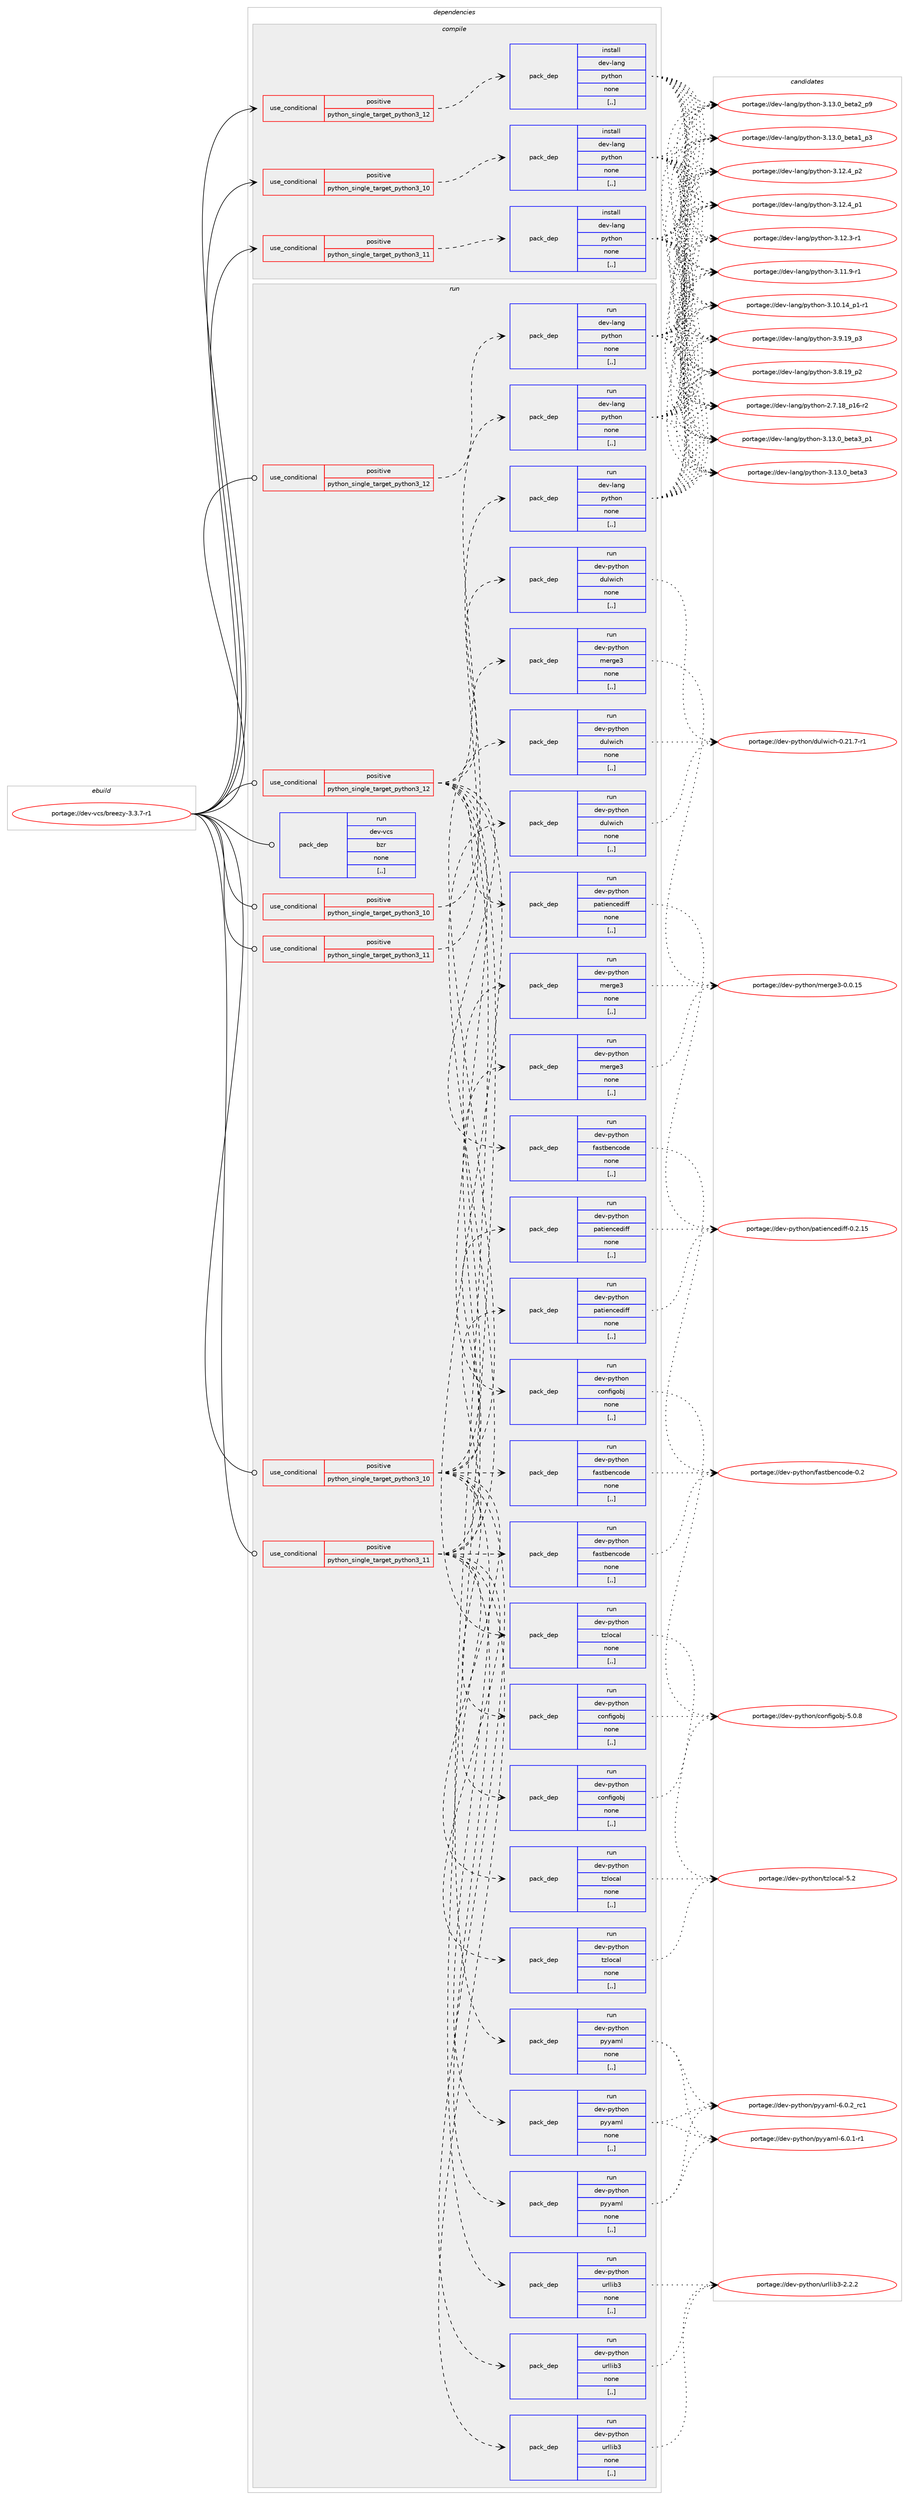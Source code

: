 digraph prolog {

# *************
# Graph options
# *************

newrank=true;
concentrate=true;
compound=true;
graph [rankdir=LR,fontname=Helvetica,fontsize=10,ranksep=1.5];#, ranksep=2.5, nodesep=0.2];
edge  [arrowhead=vee];
node  [fontname=Helvetica,fontsize=10];

# **********
# The ebuild
# **********

subgraph cluster_leftcol {
color=gray;
label=<<i>ebuild</i>>;
id [label="portage://dev-vcs/breezy-3.3.7-r1", color=red, width=4, href="../dev-vcs/breezy-3.3.7-r1.svg"];
}

# ****************
# The dependencies
# ****************

subgraph cluster_midcol {
color=gray;
label=<<i>dependencies</i>>;
subgraph cluster_compile {
fillcolor="#eeeeee";
style=filled;
label=<<i>compile</i>>;
subgraph cond61773 {
dependency219842 [label=<<TABLE BORDER="0" CELLBORDER="1" CELLSPACING="0" CELLPADDING="4"><TR><TD ROWSPAN="3" CELLPADDING="10">use_conditional</TD></TR><TR><TD>positive</TD></TR><TR><TD>python_single_target_python3_10</TD></TR></TABLE>>, shape=none, color=red];
subgraph pack156601 {
dependency219843 [label=<<TABLE BORDER="0" CELLBORDER="1" CELLSPACING="0" CELLPADDING="4" WIDTH="220"><TR><TD ROWSPAN="6" CELLPADDING="30">pack_dep</TD></TR><TR><TD WIDTH="110">install</TD></TR><TR><TD>dev-lang</TD></TR><TR><TD>python</TD></TR><TR><TD>none</TD></TR><TR><TD>[,,]</TD></TR></TABLE>>, shape=none, color=blue];
}
dependency219842:e -> dependency219843:w [weight=20,style="dashed",arrowhead="vee"];
}
id:e -> dependency219842:w [weight=20,style="solid",arrowhead="vee"];
subgraph cond61774 {
dependency219844 [label=<<TABLE BORDER="0" CELLBORDER="1" CELLSPACING="0" CELLPADDING="4"><TR><TD ROWSPAN="3" CELLPADDING="10">use_conditional</TD></TR><TR><TD>positive</TD></TR><TR><TD>python_single_target_python3_11</TD></TR></TABLE>>, shape=none, color=red];
subgraph pack156602 {
dependency219845 [label=<<TABLE BORDER="0" CELLBORDER="1" CELLSPACING="0" CELLPADDING="4" WIDTH="220"><TR><TD ROWSPAN="6" CELLPADDING="30">pack_dep</TD></TR><TR><TD WIDTH="110">install</TD></TR><TR><TD>dev-lang</TD></TR><TR><TD>python</TD></TR><TR><TD>none</TD></TR><TR><TD>[,,]</TD></TR></TABLE>>, shape=none, color=blue];
}
dependency219844:e -> dependency219845:w [weight=20,style="dashed",arrowhead="vee"];
}
id:e -> dependency219844:w [weight=20,style="solid",arrowhead="vee"];
subgraph cond61775 {
dependency219846 [label=<<TABLE BORDER="0" CELLBORDER="1" CELLSPACING="0" CELLPADDING="4"><TR><TD ROWSPAN="3" CELLPADDING="10">use_conditional</TD></TR><TR><TD>positive</TD></TR><TR><TD>python_single_target_python3_12</TD></TR></TABLE>>, shape=none, color=red];
subgraph pack156603 {
dependency219847 [label=<<TABLE BORDER="0" CELLBORDER="1" CELLSPACING="0" CELLPADDING="4" WIDTH="220"><TR><TD ROWSPAN="6" CELLPADDING="30">pack_dep</TD></TR><TR><TD WIDTH="110">install</TD></TR><TR><TD>dev-lang</TD></TR><TR><TD>python</TD></TR><TR><TD>none</TD></TR><TR><TD>[,,]</TD></TR></TABLE>>, shape=none, color=blue];
}
dependency219846:e -> dependency219847:w [weight=20,style="dashed",arrowhead="vee"];
}
id:e -> dependency219846:w [weight=20,style="solid",arrowhead="vee"];
}
subgraph cluster_compileandrun {
fillcolor="#eeeeee";
style=filled;
label=<<i>compile and run</i>>;
}
subgraph cluster_run {
fillcolor="#eeeeee";
style=filled;
label=<<i>run</i>>;
subgraph cond61776 {
dependency219848 [label=<<TABLE BORDER="0" CELLBORDER="1" CELLSPACING="0" CELLPADDING="4"><TR><TD ROWSPAN="3" CELLPADDING="10">use_conditional</TD></TR><TR><TD>positive</TD></TR><TR><TD>python_single_target_python3_10</TD></TR></TABLE>>, shape=none, color=red];
subgraph pack156604 {
dependency219849 [label=<<TABLE BORDER="0" CELLBORDER="1" CELLSPACING="0" CELLPADDING="4" WIDTH="220"><TR><TD ROWSPAN="6" CELLPADDING="30">pack_dep</TD></TR><TR><TD WIDTH="110">run</TD></TR><TR><TD>dev-lang</TD></TR><TR><TD>python</TD></TR><TR><TD>none</TD></TR><TR><TD>[,,]</TD></TR></TABLE>>, shape=none, color=blue];
}
dependency219848:e -> dependency219849:w [weight=20,style="dashed",arrowhead="vee"];
}
id:e -> dependency219848:w [weight=20,style="solid",arrowhead="odot"];
subgraph cond61777 {
dependency219850 [label=<<TABLE BORDER="0" CELLBORDER="1" CELLSPACING="0" CELLPADDING="4"><TR><TD ROWSPAN="3" CELLPADDING="10">use_conditional</TD></TR><TR><TD>positive</TD></TR><TR><TD>python_single_target_python3_10</TD></TR></TABLE>>, shape=none, color=red];
subgraph pack156605 {
dependency219851 [label=<<TABLE BORDER="0" CELLBORDER="1" CELLSPACING="0" CELLPADDING="4" WIDTH="220"><TR><TD ROWSPAN="6" CELLPADDING="30">pack_dep</TD></TR><TR><TD WIDTH="110">run</TD></TR><TR><TD>dev-python</TD></TR><TR><TD>configobj</TD></TR><TR><TD>none</TD></TR><TR><TD>[,,]</TD></TR></TABLE>>, shape=none, color=blue];
}
dependency219850:e -> dependency219851:w [weight=20,style="dashed",arrowhead="vee"];
subgraph pack156606 {
dependency219852 [label=<<TABLE BORDER="0" CELLBORDER="1" CELLSPACING="0" CELLPADDING="4" WIDTH="220"><TR><TD ROWSPAN="6" CELLPADDING="30">pack_dep</TD></TR><TR><TD WIDTH="110">run</TD></TR><TR><TD>dev-python</TD></TR><TR><TD>fastbencode</TD></TR><TR><TD>none</TD></TR><TR><TD>[,,]</TD></TR></TABLE>>, shape=none, color=blue];
}
dependency219850:e -> dependency219852:w [weight=20,style="dashed",arrowhead="vee"];
subgraph pack156607 {
dependency219853 [label=<<TABLE BORDER="0" CELLBORDER="1" CELLSPACING="0" CELLPADDING="4" WIDTH="220"><TR><TD ROWSPAN="6" CELLPADDING="30">pack_dep</TD></TR><TR><TD WIDTH="110">run</TD></TR><TR><TD>dev-python</TD></TR><TR><TD>patiencediff</TD></TR><TR><TD>none</TD></TR><TR><TD>[,,]</TD></TR></TABLE>>, shape=none, color=blue];
}
dependency219850:e -> dependency219853:w [weight=20,style="dashed",arrowhead="vee"];
subgraph pack156608 {
dependency219854 [label=<<TABLE BORDER="0" CELLBORDER="1" CELLSPACING="0" CELLPADDING="4" WIDTH="220"><TR><TD ROWSPAN="6" CELLPADDING="30">pack_dep</TD></TR><TR><TD WIDTH="110">run</TD></TR><TR><TD>dev-python</TD></TR><TR><TD>merge3</TD></TR><TR><TD>none</TD></TR><TR><TD>[,,]</TD></TR></TABLE>>, shape=none, color=blue];
}
dependency219850:e -> dependency219854:w [weight=20,style="dashed",arrowhead="vee"];
subgraph pack156609 {
dependency219855 [label=<<TABLE BORDER="0" CELLBORDER="1" CELLSPACING="0" CELLPADDING="4" WIDTH="220"><TR><TD ROWSPAN="6" CELLPADDING="30">pack_dep</TD></TR><TR><TD WIDTH="110">run</TD></TR><TR><TD>dev-python</TD></TR><TR><TD>dulwich</TD></TR><TR><TD>none</TD></TR><TR><TD>[,,]</TD></TR></TABLE>>, shape=none, color=blue];
}
dependency219850:e -> dependency219855:w [weight=20,style="dashed",arrowhead="vee"];
subgraph pack156610 {
dependency219856 [label=<<TABLE BORDER="0" CELLBORDER="1" CELLSPACING="0" CELLPADDING="4" WIDTH="220"><TR><TD ROWSPAN="6" CELLPADDING="30">pack_dep</TD></TR><TR><TD WIDTH="110">run</TD></TR><TR><TD>dev-python</TD></TR><TR><TD>urllib3</TD></TR><TR><TD>none</TD></TR><TR><TD>[,,]</TD></TR></TABLE>>, shape=none, color=blue];
}
dependency219850:e -> dependency219856:w [weight=20,style="dashed",arrowhead="vee"];
subgraph pack156611 {
dependency219857 [label=<<TABLE BORDER="0" CELLBORDER="1" CELLSPACING="0" CELLPADDING="4" WIDTH="220"><TR><TD ROWSPAN="6" CELLPADDING="30">pack_dep</TD></TR><TR><TD WIDTH="110">run</TD></TR><TR><TD>dev-python</TD></TR><TR><TD>pyyaml</TD></TR><TR><TD>none</TD></TR><TR><TD>[,,]</TD></TR></TABLE>>, shape=none, color=blue];
}
dependency219850:e -> dependency219857:w [weight=20,style="dashed",arrowhead="vee"];
subgraph pack156612 {
dependency219858 [label=<<TABLE BORDER="0" CELLBORDER="1" CELLSPACING="0" CELLPADDING="4" WIDTH="220"><TR><TD ROWSPAN="6" CELLPADDING="30">pack_dep</TD></TR><TR><TD WIDTH="110">run</TD></TR><TR><TD>dev-python</TD></TR><TR><TD>tzlocal</TD></TR><TR><TD>none</TD></TR><TR><TD>[,,]</TD></TR></TABLE>>, shape=none, color=blue];
}
dependency219850:e -> dependency219858:w [weight=20,style="dashed",arrowhead="vee"];
}
id:e -> dependency219850:w [weight=20,style="solid",arrowhead="odot"];
subgraph cond61778 {
dependency219859 [label=<<TABLE BORDER="0" CELLBORDER="1" CELLSPACING="0" CELLPADDING="4"><TR><TD ROWSPAN="3" CELLPADDING="10">use_conditional</TD></TR><TR><TD>positive</TD></TR><TR><TD>python_single_target_python3_11</TD></TR></TABLE>>, shape=none, color=red];
subgraph pack156613 {
dependency219860 [label=<<TABLE BORDER="0" CELLBORDER="1" CELLSPACING="0" CELLPADDING="4" WIDTH="220"><TR><TD ROWSPAN="6" CELLPADDING="30">pack_dep</TD></TR><TR><TD WIDTH="110">run</TD></TR><TR><TD>dev-lang</TD></TR><TR><TD>python</TD></TR><TR><TD>none</TD></TR><TR><TD>[,,]</TD></TR></TABLE>>, shape=none, color=blue];
}
dependency219859:e -> dependency219860:w [weight=20,style="dashed",arrowhead="vee"];
}
id:e -> dependency219859:w [weight=20,style="solid",arrowhead="odot"];
subgraph cond61779 {
dependency219861 [label=<<TABLE BORDER="0" CELLBORDER="1" CELLSPACING="0" CELLPADDING="4"><TR><TD ROWSPAN="3" CELLPADDING="10">use_conditional</TD></TR><TR><TD>positive</TD></TR><TR><TD>python_single_target_python3_11</TD></TR></TABLE>>, shape=none, color=red];
subgraph pack156614 {
dependency219862 [label=<<TABLE BORDER="0" CELLBORDER="1" CELLSPACING="0" CELLPADDING="4" WIDTH="220"><TR><TD ROWSPAN="6" CELLPADDING="30">pack_dep</TD></TR><TR><TD WIDTH="110">run</TD></TR><TR><TD>dev-python</TD></TR><TR><TD>configobj</TD></TR><TR><TD>none</TD></TR><TR><TD>[,,]</TD></TR></TABLE>>, shape=none, color=blue];
}
dependency219861:e -> dependency219862:w [weight=20,style="dashed",arrowhead="vee"];
subgraph pack156615 {
dependency219863 [label=<<TABLE BORDER="0" CELLBORDER="1" CELLSPACING="0" CELLPADDING="4" WIDTH="220"><TR><TD ROWSPAN="6" CELLPADDING="30">pack_dep</TD></TR><TR><TD WIDTH="110">run</TD></TR><TR><TD>dev-python</TD></TR><TR><TD>fastbencode</TD></TR><TR><TD>none</TD></TR><TR><TD>[,,]</TD></TR></TABLE>>, shape=none, color=blue];
}
dependency219861:e -> dependency219863:w [weight=20,style="dashed",arrowhead="vee"];
subgraph pack156616 {
dependency219864 [label=<<TABLE BORDER="0" CELLBORDER="1" CELLSPACING="0" CELLPADDING="4" WIDTH="220"><TR><TD ROWSPAN="6" CELLPADDING="30">pack_dep</TD></TR><TR><TD WIDTH="110">run</TD></TR><TR><TD>dev-python</TD></TR><TR><TD>patiencediff</TD></TR><TR><TD>none</TD></TR><TR><TD>[,,]</TD></TR></TABLE>>, shape=none, color=blue];
}
dependency219861:e -> dependency219864:w [weight=20,style="dashed",arrowhead="vee"];
subgraph pack156617 {
dependency219865 [label=<<TABLE BORDER="0" CELLBORDER="1" CELLSPACING="0" CELLPADDING="4" WIDTH="220"><TR><TD ROWSPAN="6" CELLPADDING="30">pack_dep</TD></TR><TR><TD WIDTH="110">run</TD></TR><TR><TD>dev-python</TD></TR><TR><TD>merge3</TD></TR><TR><TD>none</TD></TR><TR><TD>[,,]</TD></TR></TABLE>>, shape=none, color=blue];
}
dependency219861:e -> dependency219865:w [weight=20,style="dashed",arrowhead="vee"];
subgraph pack156618 {
dependency219866 [label=<<TABLE BORDER="0" CELLBORDER="1" CELLSPACING="0" CELLPADDING="4" WIDTH="220"><TR><TD ROWSPAN="6" CELLPADDING="30">pack_dep</TD></TR><TR><TD WIDTH="110">run</TD></TR><TR><TD>dev-python</TD></TR><TR><TD>dulwich</TD></TR><TR><TD>none</TD></TR><TR><TD>[,,]</TD></TR></TABLE>>, shape=none, color=blue];
}
dependency219861:e -> dependency219866:w [weight=20,style="dashed",arrowhead="vee"];
subgraph pack156619 {
dependency219867 [label=<<TABLE BORDER="0" CELLBORDER="1" CELLSPACING="0" CELLPADDING="4" WIDTH="220"><TR><TD ROWSPAN="6" CELLPADDING="30">pack_dep</TD></TR><TR><TD WIDTH="110">run</TD></TR><TR><TD>dev-python</TD></TR><TR><TD>urllib3</TD></TR><TR><TD>none</TD></TR><TR><TD>[,,]</TD></TR></TABLE>>, shape=none, color=blue];
}
dependency219861:e -> dependency219867:w [weight=20,style="dashed",arrowhead="vee"];
subgraph pack156620 {
dependency219868 [label=<<TABLE BORDER="0" CELLBORDER="1" CELLSPACING="0" CELLPADDING="4" WIDTH="220"><TR><TD ROWSPAN="6" CELLPADDING="30">pack_dep</TD></TR><TR><TD WIDTH="110">run</TD></TR><TR><TD>dev-python</TD></TR><TR><TD>pyyaml</TD></TR><TR><TD>none</TD></TR><TR><TD>[,,]</TD></TR></TABLE>>, shape=none, color=blue];
}
dependency219861:e -> dependency219868:w [weight=20,style="dashed",arrowhead="vee"];
subgraph pack156621 {
dependency219869 [label=<<TABLE BORDER="0" CELLBORDER="1" CELLSPACING="0" CELLPADDING="4" WIDTH="220"><TR><TD ROWSPAN="6" CELLPADDING="30">pack_dep</TD></TR><TR><TD WIDTH="110">run</TD></TR><TR><TD>dev-python</TD></TR><TR><TD>tzlocal</TD></TR><TR><TD>none</TD></TR><TR><TD>[,,]</TD></TR></TABLE>>, shape=none, color=blue];
}
dependency219861:e -> dependency219869:w [weight=20,style="dashed",arrowhead="vee"];
}
id:e -> dependency219861:w [weight=20,style="solid",arrowhead="odot"];
subgraph cond61780 {
dependency219870 [label=<<TABLE BORDER="0" CELLBORDER="1" CELLSPACING="0" CELLPADDING="4"><TR><TD ROWSPAN="3" CELLPADDING="10">use_conditional</TD></TR><TR><TD>positive</TD></TR><TR><TD>python_single_target_python3_12</TD></TR></TABLE>>, shape=none, color=red];
subgraph pack156622 {
dependency219871 [label=<<TABLE BORDER="0" CELLBORDER="1" CELLSPACING="0" CELLPADDING="4" WIDTH="220"><TR><TD ROWSPAN="6" CELLPADDING="30">pack_dep</TD></TR><TR><TD WIDTH="110">run</TD></TR><TR><TD>dev-lang</TD></TR><TR><TD>python</TD></TR><TR><TD>none</TD></TR><TR><TD>[,,]</TD></TR></TABLE>>, shape=none, color=blue];
}
dependency219870:e -> dependency219871:w [weight=20,style="dashed",arrowhead="vee"];
}
id:e -> dependency219870:w [weight=20,style="solid",arrowhead="odot"];
subgraph cond61781 {
dependency219872 [label=<<TABLE BORDER="0" CELLBORDER="1" CELLSPACING="0" CELLPADDING="4"><TR><TD ROWSPAN="3" CELLPADDING="10">use_conditional</TD></TR><TR><TD>positive</TD></TR><TR><TD>python_single_target_python3_12</TD></TR></TABLE>>, shape=none, color=red];
subgraph pack156623 {
dependency219873 [label=<<TABLE BORDER="0" CELLBORDER="1" CELLSPACING="0" CELLPADDING="4" WIDTH="220"><TR><TD ROWSPAN="6" CELLPADDING="30">pack_dep</TD></TR><TR><TD WIDTH="110">run</TD></TR><TR><TD>dev-python</TD></TR><TR><TD>configobj</TD></TR><TR><TD>none</TD></TR><TR><TD>[,,]</TD></TR></TABLE>>, shape=none, color=blue];
}
dependency219872:e -> dependency219873:w [weight=20,style="dashed",arrowhead="vee"];
subgraph pack156624 {
dependency219874 [label=<<TABLE BORDER="0" CELLBORDER="1" CELLSPACING="0" CELLPADDING="4" WIDTH="220"><TR><TD ROWSPAN="6" CELLPADDING="30">pack_dep</TD></TR><TR><TD WIDTH="110">run</TD></TR><TR><TD>dev-python</TD></TR><TR><TD>fastbencode</TD></TR><TR><TD>none</TD></TR><TR><TD>[,,]</TD></TR></TABLE>>, shape=none, color=blue];
}
dependency219872:e -> dependency219874:w [weight=20,style="dashed",arrowhead="vee"];
subgraph pack156625 {
dependency219875 [label=<<TABLE BORDER="0" CELLBORDER="1" CELLSPACING="0" CELLPADDING="4" WIDTH="220"><TR><TD ROWSPAN="6" CELLPADDING="30">pack_dep</TD></TR><TR><TD WIDTH="110">run</TD></TR><TR><TD>dev-python</TD></TR><TR><TD>patiencediff</TD></TR><TR><TD>none</TD></TR><TR><TD>[,,]</TD></TR></TABLE>>, shape=none, color=blue];
}
dependency219872:e -> dependency219875:w [weight=20,style="dashed",arrowhead="vee"];
subgraph pack156626 {
dependency219876 [label=<<TABLE BORDER="0" CELLBORDER="1" CELLSPACING="0" CELLPADDING="4" WIDTH="220"><TR><TD ROWSPAN="6" CELLPADDING="30">pack_dep</TD></TR><TR><TD WIDTH="110">run</TD></TR><TR><TD>dev-python</TD></TR><TR><TD>merge3</TD></TR><TR><TD>none</TD></TR><TR><TD>[,,]</TD></TR></TABLE>>, shape=none, color=blue];
}
dependency219872:e -> dependency219876:w [weight=20,style="dashed",arrowhead="vee"];
subgraph pack156627 {
dependency219877 [label=<<TABLE BORDER="0" CELLBORDER="1" CELLSPACING="0" CELLPADDING="4" WIDTH="220"><TR><TD ROWSPAN="6" CELLPADDING="30">pack_dep</TD></TR><TR><TD WIDTH="110">run</TD></TR><TR><TD>dev-python</TD></TR><TR><TD>dulwich</TD></TR><TR><TD>none</TD></TR><TR><TD>[,,]</TD></TR></TABLE>>, shape=none, color=blue];
}
dependency219872:e -> dependency219877:w [weight=20,style="dashed",arrowhead="vee"];
subgraph pack156628 {
dependency219878 [label=<<TABLE BORDER="0" CELLBORDER="1" CELLSPACING="0" CELLPADDING="4" WIDTH="220"><TR><TD ROWSPAN="6" CELLPADDING="30">pack_dep</TD></TR><TR><TD WIDTH="110">run</TD></TR><TR><TD>dev-python</TD></TR><TR><TD>urllib3</TD></TR><TR><TD>none</TD></TR><TR><TD>[,,]</TD></TR></TABLE>>, shape=none, color=blue];
}
dependency219872:e -> dependency219878:w [weight=20,style="dashed",arrowhead="vee"];
subgraph pack156629 {
dependency219879 [label=<<TABLE BORDER="0" CELLBORDER="1" CELLSPACING="0" CELLPADDING="4" WIDTH="220"><TR><TD ROWSPAN="6" CELLPADDING="30">pack_dep</TD></TR><TR><TD WIDTH="110">run</TD></TR><TR><TD>dev-python</TD></TR><TR><TD>pyyaml</TD></TR><TR><TD>none</TD></TR><TR><TD>[,,]</TD></TR></TABLE>>, shape=none, color=blue];
}
dependency219872:e -> dependency219879:w [weight=20,style="dashed",arrowhead="vee"];
subgraph pack156630 {
dependency219880 [label=<<TABLE BORDER="0" CELLBORDER="1" CELLSPACING="0" CELLPADDING="4" WIDTH="220"><TR><TD ROWSPAN="6" CELLPADDING="30">pack_dep</TD></TR><TR><TD WIDTH="110">run</TD></TR><TR><TD>dev-python</TD></TR><TR><TD>tzlocal</TD></TR><TR><TD>none</TD></TR><TR><TD>[,,]</TD></TR></TABLE>>, shape=none, color=blue];
}
dependency219872:e -> dependency219880:w [weight=20,style="dashed",arrowhead="vee"];
}
id:e -> dependency219872:w [weight=20,style="solid",arrowhead="odot"];
subgraph pack156631 {
dependency219881 [label=<<TABLE BORDER="0" CELLBORDER="1" CELLSPACING="0" CELLPADDING="4" WIDTH="220"><TR><TD ROWSPAN="6" CELLPADDING="30">pack_dep</TD></TR><TR><TD WIDTH="110">run</TD></TR><TR><TD>dev-vcs</TD></TR><TR><TD>bzr</TD></TR><TR><TD>none</TD></TR><TR><TD>[,,]</TD></TR></TABLE>>, shape=none, color=blue];
}
id:e -> dependency219881:w [weight=20,style="solid",arrowhead="odot"];
}
}

# **************
# The candidates
# **************

subgraph cluster_choices {
rank=same;
color=gray;
label=<<i>candidates</i>>;

subgraph choice156601 {
color=black;
nodesep=1;
choice10010111845108971101034711212111610411111045514649514648959810111697519511249 [label="portage://dev-lang/python-3.13.0_beta3_p1", color=red, width=4,href="../dev-lang/python-3.13.0_beta3_p1.svg"];
choice1001011184510897110103471121211161041111104551464951464895981011169751 [label="portage://dev-lang/python-3.13.0_beta3", color=red, width=4,href="../dev-lang/python-3.13.0_beta3.svg"];
choice10010111845108971101034711212111610411111045514649514648959810111697509511257 [label="portage://dev-lang/python-3.13.0_beta2_p9", color=red, width=4,href="../dev-lang/python-3.13.0_beta2_p9.svg"];
choice10010111845108971101034711212111610411111045514649514648959810111697499511251 [label="portage://dev-lang/python-3.13.0_beta1_p3", color=red, width=4,href="../dev-lang/python-3.13.0_beta1_p3.svg"];
choice100101118451089711010347112121116104111110455146495046529511250 [label="portage://dev-lang/python-3.12.4_p2", color=red, width=4,href="../dev-lang/python-3.12.4_p2.svg"];
choice100101118451089711010347112121116104111110455146495046529511249 [label="portage://dev-lang/python-3.12.4_p1", color=red, width=4,href="../dev-lang/python-3.12.4_p1.svg"];
choice100101118451089711010347112121116104111110455146495046514511449 [label="portage://dev-lang/python-3.12.3-r1", color=red, width=4,href="../dev-lang/python-3.12.3-r1.svg"];
choice100101118451089711010347112121116104111110455146494946574511449 [label="portage://dev-lang/python-3.11.9-r1", color=red, width=4,href="../dev-lang/python-3.11.9-r1.svg"];
choice100101118451089711010347112121116104111110455146494846495295112494511449 [label="portage://dev-lang/python-3.10.14_p1-r1", color=red, width=4,href="../dev-lang/python-3.10.14_p1-r1.svg"];
choice100101118451089711010347112121116104111110455146574649579511251 [label="portage://dev-lang/python-3.9.19_p3", color=red, width=4,href="../dev-lang/python-3.9.19_p3.svg"];
choice100101118451089711010347112121116104111110455146564649579511250 [label="portage://dev-lang/python-3.8.19_p2", color=red, width=4,href="../dev-lang/python-3.8.19_p2.svg"];
choice100101118451089711010347112121116104111110455046554649569511249544511450 [label="portage://dev-lang/python-2.7.18_p16-r2", color=red, width=4,href="../dev-lang/python-2.7.18_p16-r2.svg"];
dependency219843:e -> choice10010111845108971101034711212111610411111045514649514648959810111697519511249:w [style=dotted,weight="100"];
dependency219843:e -> choice1001011184510897110103471121211161041111104551464951464895981011169751:w [style=dotted,weight="100"];
dependency219843:e -> choice10010111845108971101034711212111610411111045514649514648959810111697509511257:w [style=dotted,weight="100"];
dependency219843:e -> choice10010111845108971101034711212111610411111045514649514648959810111697499511251:w [style=dotted,weight="100"];
dependency219843:e -> choice100101118451089711010347112121116104111110455146495046529511250:w [style=dotted,weight="100"];
dependency219843:e -> choice100101118451089711010347112121116104111110455146495046529511249:w [style=dotted,weight="100"];
dependency219843:e -> choice100101118451089711010347112121116104111110455146495046514511449:w [style=dotted,weight="100"];
dependency219843:e -> choice100101118451089711010347112121116104111110455146494946574511449:w [style=dotted,weight="100"];
dependency219843:e -> choice100101118451089711010347112121116104111110455146494846495295112494511449:w [style=dotted,weight="100"];
dependency219843:e -> choice100101118451089711010347112121116104111110455146574649579511251:w [style=dotted,weight="100"];
dependency219843:e -> choice100101118451089711010347112121116104111110455146564649579511250:w [style=dotted,weight="100"];
dependency219843:e -> choice100101118451089711010347112121116104111110455046554649569511249544511450:w [style=dotted,weight="100"];
}
subgraph choice156602 {
color=black;
nodesep=1;
choice10010111845108971101034711212111610411111045514649514648959810111697519511249 [label="portage://dev-lang/python-3.13.0_beta3_p1", color=red, width=4,href="../dev-lang/python-3.13.0_beta3_p1.svg"];
choice1001011184510897110103471121211161041111104551464951464895981011169751 [label="portage://dev-lang/python-3.13.0_beta3", color=red, width=4,href="../dev-lang/python-3.13.0_beta3.svg"];
choice10010111845108971101034711212111610411111045514649514648959810111697509511257 [label="portage://dev-lang/python-3.13.0_beta2_p9", color=red, width=4,href="../dev-lang/python-3.13.0_beta2_p9.svg"];
choice10010111845108971101034711212111610411111045514649514648959810111697499511251 [label="portage://dev-lang/python-3.13.0_beta1_p3", color=red, width=4,href="../dev-lang/python-3.13.0_beta1_p3.svg"];
choice100101118451089711010347112121116104111110455146495046529511250 [label="portage://dev-lang/python-3.12.4_p2", color=red, width=4,href="../dev-lang/python-3.12.4_p2.svg"];
choice100101118451089711010347112121116104111110455146495046529511249 [label="portage://dev-lang/python-3.12.4_p1", color=red, width=4,href="../dev-lang/python-3.12.4_p1.svg"];
choice100101118451089711010347112121116104111110455146495046514511449 [label="portage://dev-lang/python-3.12.3-r1", color=red, width=4,href="../dev-lang/python-3.12.3-r1.svg"];
choice100101118451089711010347112121116104111110455146494946574511449 [label="portage://dev-lang/python-3.11.9-r1", color=red, width=4,href="../dev-lang/python-3.11.9-r1.svg"];
choice100101118451089711010347112121116104111110455146494846495295112494511449 [label="portage://dev-lang/python-3.10.14_p1-r1", color=red, width=4,href="../dev-lang/python-3.10.14_p1-r1.svg"];
choice100101118451089711010347112121116104111110455146574649579511251 [label="portage://dev-lang/python-3.9.19_p3", color=red, width=4,href="../dev-lang/python-3.9.19_p3.svg"];
choice100101118451089711010347112121116104111110455146564649579511250 [label="portage://dev-lang/python-3.8.19_p2", color=red, width=4,href="../dev-lang/python-3.8.19_p2.svg"];
choice100101118451089711010347112121116104111110455046554649569511249544511450 [label="portage://dev-lang/python-2.7.18_p16-r2", color=red, width=4,href="../dev-lang/python-2.7.18_p16-r2.svg"];
dependency219845:e -> choice10010111845108971101034711212111610411111045514649514648959810111697519511249:w [style=dotted,weight="100"];
dependency219845:e -> choice1001011184510897110103471121211161041111104551464951464895981011169751:w [style=dotted,weight="100"];
dependency219845:e -> choice10010111845108971101034711212111610411111045514649514648959810111697509511257:w [style=dotted,weight="100"];
dependency219845:e -> choice10010111845108971101034711212111610411111045514649514648959810111697499511251:w [style=dotted,weight="100"];
dependency219845:e -> choice100101118451089711010347112121116104111110455146495046529511250:w [style=dotted,weight="100"];
dependency219845:e -> choice100101118451089711010347112121116104111110455146495046529511249:w [style=dotted,weight="100"];
dependency219845:e -> choice100101118451089711010347112121116104111110455146495046514511449:w [style=dotted,weight="100"];
dependency219845:e -> choice100101118451089711010347112121116104111110455146494946574511449:w [style=dotted,weight="100"];
dependency219845:e -> choice100101118451089711010347112121116104111110455146494846495295112494511449:w [style=dotted,weight="100"];
dependency219845:e -> choice100101118451089711010347112121116104111110455146574649579511251:w [style=dotted,weight="100"];
dependency219845:e -> choice100101118451089711010347112121116104111110455146564649579511250:w [style=dotted,weight="100"];
dependency219845:e -> choice100101118451089711010347112121116104111110455046554649569511249544511450:w [style=dotted,weight="100"];
}
subgraph choice156603 {
color=black;
nodesep=1;
choice10010111845108971101034711212111610411111045514649514648959810111697519511249 [label="portage://dev-lang/python-3.13.0_beta3_p1", color=red, width=4,href="../dev-lang/python-3.13.0_beta3_p1.svg"];
choice1001011184510897110103471121211161041111104551464951464895981011169751 [label="portage://dev-lang/python-3.13.0_beta3", color=red, width=4,href="../dev-lang/python-3.13.0_beta3.svg"];
choice10010111845108971101034711212111610411111045514649514648959810111697509511257 [label="portage://dev-lang/python-3.13.0_beta2_p9", color=red, width=4,href="../dev-lang/python-3.13.0_beta2_p9.svg"];
choice10010111845108971101034711212111610411111045514649514648959810111697499511251 [label="portage://dev-lang/python-3.13.0_beta1_p3", color=red, width=4,href="../dev-lang/python-3.13.0_beta1_p3.svg"];
choice100101118451089711010347112121116104111110455146495046529511250 [label="portage://dev-lang/python-3.12.4_p2", color=red, width=4,href="../dev-lang/python-3.12.4_p2.svg"];
choice100101118451089711010347112121116104111110455146495046529511249 [label="portage://dev-lang/python-3.12.4_p1", color=red, width=4,href="../dev-lang/python-3.12.4_p1.svg"];
choice100101118451089711010347112121116104111110455146495046514511449 [label="portage://dev-lang/python-3.12.3-r1", color=red, width=4,href="../dev-lang/python-3.12.3-r1.svg"];
choice100101118451089711010347112121116104111110455146494946574511449 [label="portage://dev-lang/python-3.11.9-r1", color=red, width=4,href="../dev-lang/python-3.11.9-r1.svg"];
choice100101118451089711010347112121116104111110455146494846495295112494511449 [label="portage://dev-lang/python-3.10.14_p1-r1", color=red, width=4,href="../dev-lang/python-3.10.14_p1-r1.svg"];
choice100101118451089711010347112121116104111110455146574649579511251 [label="portage://dev-lang/python-3.9.19_p3", color=red, width=4,href="../dev-lang/python-3.9.19_p3.svg"];
choice100101118451089711010347112121116104111110455146564649579511250 [label="portage://dev-lang/python-3.8.19_p2", color=red, width=4,href="../dev-lang/python-3.8.19_p2.svg"];
choice100101118451089711010347112121116104111110455046554649569511249544511450 [label="portage://dev-lang/python-2.7.18_p16-r2", color=red, width=4,href="../dev-lang/python-2.7.18_p16-r2.svg"];
dependency219847:e -> choice10010111845108971101034711212111610411111045514649514648959810111697519511249:w [style=dotted,weight="100"];
dependency219847:e -> choice1001011184510897110103471121211161041111104551464951464895981011169751:w [style=dotted,weight="100"];
dependency219847:e -> choice10010111845108971101034711212111610411111045514649514648959810111697509511257:w [style=dotted,weight="100"];
dependency219847:e -> choice10010111845108971101034711212111610411111045514649514648959810111697499511251:w [style=dotted,weight="100"];
dependency219847:e -> choice100101118451089711010347112121116104111110455146495046529511250:w [style=dotted,weight="100"];
dependency219847:e -> choice100101118451089711010347112121116104111110455146495046529511249:w [style=dotted,weight="100"];
dependency219847:e -> choice100101118451089711010347112121116104111110455146495046514511449:w [style=dotted,weight="100"];
dependency219847:e -> choice100101118451089711010347112121116104111110455146494946574511449:w [style=dotted,weight="100"];
dependency219847:e -> choice100101118451089711010347112121116104111110455146494846495295112494511449:w [style=dotted,weight="100"];
dependency219847:e -> choice100101118451089711010347112121116104111110455146574649579511251:w [style=dotted,weight="100"];
dependency219847:e -> choice100101118451089711010347112121116104111110455146564649579511250:w [style=dotted,weight="100"];
dependency219847:e -> choice100101118451089711010347112121116104111110455046554649569511249544511450:w [style=dotted,weight="100"];
}
subgraph choice156604 {
color=black;
nodesep=1;
choice10010111845108971101034711212111610411111045514649514648959810111697519511249 [label="portage://dev-lang/python-3.13.0_beta3_p1", color=red, width=4,href="../dev-lang/python-3.13.0_beta3_p1.svg"];
choice1001011184510897110103471121211161041111104551464951464895981011169751 [label="portage://dev-lang/python-3.13.0_beta3", color=red, width=4,href="../dev-lang/python-3.13.0_beta3.svg"];
choice10010111845108971101034711212111610411111045514649514648959810111697509511257 [label="portage://dev-lang/python-3.13.0_beta2_p9", color=red, width=4,href="../dev-lang/python-3.13.0_beta2_p9.svg"];
choice10010111845108971101034711212111610411111045514649514648959810111697499511251 [label="portage://dev-lang/python-3.13.0_beta1_p3", color=red, width=4,href="../dev-lang/python-3.13.0_beta1_p3.svg"];
choice100101118451089711010347112121116104111110455146495046529511250 [label="portage://dev-lang/python-3.12.4_p2", color=red, width=4,href="../dev-lang/python-3.12.4_p2.svg"];
choice100101118451089711010347112121116104111110455146495046529511249 [label="portage://dev-lang/python-3.12.4_p1", color=red, width=4,href="../dev-lang/python-3.12.4_p1.svg"];
choice100101118451089711010347112121116104111110455146495046514511449 [label="portage://dev-lang/python-3.12.3-r1", color=red, width=4,href="../dev-lang/python-3.12.3-r1.svg"];
choice100101118451089711010347112121116104111110455146494946574511449 [label="portage://dev-lang/python-3.11.9-r1", color=red, width=4,href="../dev-lang/python-3.11.9-r1.svg"];
choice100101118451089711010347112121116104111110455146494846495295112494511449 [label="portage://dev-lang/python-3.10.14_p1-r1", color=red, width=4,href="../dev-lang/python-3.10.14_p1-r1.svg"];
choice100101118451089711010347112121116104111110455146574649579511251 [label="portage://dev-lang/python-3.9.19_p3", color=red, width=4,href="../dev-lang/python-3.9.19_p3.svg"];
choice100101118451089711010347112121116104111110455146564649579511250 [label="portage://dev-lang/python-3.8.19_p2", color=red, width=4,href="../dev-lang/python-3.8.19_p2.svg"];
choice100101118451089711010347112121116104111110455046554649569511249544511450 [label="portage://dev-lang/python-2.7.18_p16-r2", color=red, width=4,href="../dev-lang/python-2.7.18_p16-r2.svg"];
dependency219849:e -> choice10010111845108971101034711212111610411111045514649514648959810111697519511249:w [style=dotted,weight="100"];
dependency219849:e -> choice1001011184510897110103471121211161041111104551464951464895981011169751:w [style=dotted,weight="100"];
dependency219849:e -> choice10010111845108971101034711212111610411111045514649514648959810111697509511257:w [style=dotted,weight="100"];
dependency219849:e -> choice10010111845108971101034711212111610411111045514649514648959810111697499511251:w [style=dotted,weight="100"];
dependency219849:e -> choice100101118451089711010347112121116104111110455146495046529511250:w [style=dotted,weight="100"];
dependency219849:e -> choice100101118451089711010347112121116104111110455146495046529511249:w [style=dotted,weight="100"];
dependency219849:e -> choice100101118451089711010347112121116104111110455146495046514511449:w [style=dotted,weight="100"];
dependency219849:e -> choice100101118451089711010347112121116104111110455146494946574511449:w [style=dotted,weight="100"];
dependency219849:e -> choice100101118451089711010347112121116104111110455146494846495295112494511449:w [style=dotted,weight="100"];
dependency219849:e -> choice100101118451089711010347112121116104111110455146574649579511251:w [style=dotted,weight="100"];
dependency219849:e -> choice100101118451089711010347112121116104111110455146564649579511250:w [style=dotted,weight="100"];
dependency219849:e -> choice100101118451089711010347112121116104111110455046554649569511249544511450:w [style=dotted,weight="100"];
}
subgraph choice156605 {
color=black;
nodesep=1;
choice10010111845112121116104111110479911111010210510311198106455346484656 [label="portage://dev-python/configobj-5.0.8", color=red, width=4,href="../dev-python/configobj-5.0.8.svg"];
dependency219851:e -> choice10010111845112121116104111110479911111010210510311198106455346484656:w [style=dotted,weight="100"];
}
subgraph choice156606 {
color=black;
nodesep=1;
choice100101118451121211161041111104710297115116981011109911110010145484650 [label="portage://dev-python/fastbencode-0.2", color=red, width=4,href="../dev-python/fastbencode-0.2.svg"];
dependency219852:e -> choice100101118451121211161041111104710297115116981011109911110010145484650:w [style=dotted,weight="100"];
}
subgraph choice156607 {
color=black;
nodesep=1;
choice1001011184511212111610411111047112971161051011109910110010510210245484650464953 [label="portage://dev-python/patiencediff-0.2.15", color=red, width=4,href="../dev-python/patiencediff-0.2.15.svg"];
dependency219853:e -> choice1001011184511212111610411111047112971161051011109910110010510210245484650464953:w [style=dotted,weight="100"];
}
subgraph choice156608 {
color=black;
nodesep=1;
choice10010111845112121116104111110471091011141031015145484648464953 [label="portage://dev-python/merge3-0.0.15", color=red, width=4,href="../dev-python/merge3-0.0.15.svg"];
dependency219854:e -> choice10010111845112121116104111110471091011141031015145484648464953:w [style=dotted,weight="100"];
}
subgraph choice156609 {
color=black;
nodesep=1;
choice100101118451121211161041111104710011710811910599104454846504946554511449 [label="portage://dev-python/dulwich-0.21.7-r1", color=red, width=4,href="../dev-python/dulwich-0.21.7-r1.svg"];
dependency219855:e -> choice100101118451121211161041111104710011710811910599104454846504946554511449:w [style=dotted,weight="100"];
}
subgraph choice156610 {
color=black;
nodesep=1;
choice10010111845112121116104111110471171141081081059851455046504650 [label="portage://dev-python/urllib3-2.2.2", color=red, width=4,href="../dev-python/urllib3-2.2.2.svg"];
dependency219856:e -> choice10010111845112121116104111110471171141081081059851455046504650:w [style=dotted,weight="100"];
}
subgraph choice156611 {
color=black;
nodesep=1;
choice100101118451121211161041111104711212112197109108455446484650951149949 [label="portage://dev-python/pyyaml-6.0.2_rc1", color=red, width=4,href="../dev-python/pyyaml-6.0.2_rc1.svg"];
choice1001011184511212111610411111047112121121971091084554464846494511449 [label="portage://dev-python/pyyaml-6.0.1-r1", color=red, width=4,href="../dev-python/pyyaml-6.0.1-r1.svg"];
dependency219857:e -> choice100101118451121211161041111104711212112197109108455446484650951149949:w [style=dotted,weight="100"];
dependency219857:e -> choice1001011184511212111610411111047112121121971091084554464846494511449:w [style=dotted,weight="100"];
}
subgraph choice156612 {
color=black;
nodesep=1;
choice1001011184511212111610411111047116122108111999710845534650 [label="portage://dev-python/tzlocal-5.2", color=red, width=4,href="../dev-python/tzlocal-5.2.svg"];
dependency219858:e -> choice1001011184511212111610411111047116122108111999710845534650:w [style=dotted,weight="100"];
}
subgraph choice156613 {
color=black;
nodesep=1;
choice10010111845108971101034711212111610411111045514649514648959810111697519511249 [label="portage://dev-lang/python-3.13.0_beta3_p1", color=red, width=4,href="../dev-lang/python-3.13.0_beta3_p1.svg"];
choice1001011184510897110103471121211161041111104551464951464895981011169751 [label="portage://dev-lang/python-3.13.0_beta3", color=red, width=4,href="../dev-lang/python-3.13.0_beta3.svg"];
choice10010111845108971101034711212111610411111045514649514648959810111697509511257 [label="portage://dev-lang/python-3.13.0_beta2_p9", color=red, width=4,href="../dev-lang/python-3.13.0_beta2_p9.svg"];
choice10010111845108971101034711212111610411111045514649514648959810111697499511251 [label="portage://dev-lang/python-3.13.0_beta1_p3", color=red, width=4,href="../dev-lang/python-3.13.0_beta1_p3.svg"];
choice100101118451089711010347112121116104111110455146495046529511250 [label="portage://dev-lang/python-3.12.4_p2", color=red, width=4,href="../dev-lang/python-3.12.4_p2.svg"];
choice100101118451089711010347112121116104111110455146495046529511249 [label="portage://dev-lang/python-3.12.4_p1", color=red, width=4,href="../dev-lang/python-3.12.4_p1.svg"];
choice100101118451089711010347112121116104111110455146495046514511449 [label="portage://dev-lang/python-3.12.3-r1", color=red, width=4,href="../dev-lang/python-3.12.3-r1.svg"];
choice100101118451089711010347112121116104111110455146494946574511449 [label="portage://dev-lang/python-3.11.9-r1", color=red, width=4,href="../dev-lang/python-3.11.9-r1.svg"];
choice100101118451089711010347112121116104111110455146494846495295112494511449 [label="portage://dev-lang/python-3.10.14_p1-r1", color=red, width=4,href="../dev-lang/python-3.10.14_p1-r1.svg"];
choice100101118451089711010347112121116104111110455146574649579511251 [label="portage://dev-lang/python-3.9.19_p3", color=red, width=4,href="../dev-lang/python-3.9.19_p3.svg"];
choice100101118451089711010347112121116104111110455146564649579511250 [label="portage://dev-lang/python-3.8.19_p2", color=red, width=4,href="../dev-lang/python-3.8.19_p2.svg"];
choice100101118451089711010347112121116104111110455046554649569511249544511450 [label="portage://dev-lang/python-2.7.18_p16-r2", color=red, width=4,href="../dev-lang/python-2.7.18_p16-r2.svg"];
dependency219860:e -> choice10010111845108971101034711212111610411111045514649514648959810111697519511249:w [style=dotted,weight="100"];
dependency219860:e -> choice1001011184510897110103471121211161041111104551464951464895981011169751:w [style=dotted,weight="100"];
dependency219860:e -> choice10010111845108971101034711212111610411111045514649514648959810111697509511257:w [style=dotted,weight="100"];
dependency219860:e -> choice10010111845108971101034711212111610411111045514649514648959810111697499511251:w [style=dotted,weight="100"];
dependency219860:e -> choice100101118451089711010347112121116104111110455146495046529511250:w [style=dotted,weight="100"];
dependency219860:e -> choice100101118451089711010347112121116104111110455146495046529511249:w [style=dotted,weight="100"];
dependency219860:e -> choice100101118451089711010347112121116104111110455146495046514511449:w [style=dotted,weight="100"];
dependency219860:e -> choice100101118451089711010347112121116104111110455146494946574511449:w [style=dotted,weight="100"];
dependency219860:e -> choice100101118451089711010347112121116104111110455146494846495295112494511449:w [style=dotted,weight="100"];
dependency219860:e -> choice100101118451089711010347112121116104111110455146574649579511251:w [style=dotted,weight="100"];
dependency219860:e -> choice100101118451089711010347112121116104111110455146564649579511250:w [style=dotted,weight="100"];
dependency219860:e -> choice100101118451089711010347112121116104111110455046554649569511249544511450:w [style=dotted,weight="100"];
}
subgraph choice156614 {
color=black;
nodesep=1;
choice10010111845112121116104111110479911111010210510311198106455346484656 [label="portage://dev-python/configobj-5.0.8", color=red, width=4,href="../dev-python/configobj-5.0.8.svg"];
dependency219862:e -> choice10010111845112121116104111110479911111010210510311198106455346484656:w [style=dotted,weight="100"];
}
subgraph choice156615 {
color=black;
nodesep=1;
choice100101118451121211161041111104710297115116981011109911110010145484650 [label="portage://dev-python/fastbencode-0.2", color=red, width=4,href="../dev-python/fastbencode-0.2.svg"];
dependency219863:e -> choice100101118451121211161041111104710297115116981011109911110010145484650:w [style=dotted,weight="100"];
}
subgraph choice156616 {
color=black;
nodesep=1;
choice1001011184511212111610411111047112971161051011109910110010510210245484650464953 [label="portage://dev-python/patiencediff-0.2.15", color=red, width=4,href="../dev-python/patiencediff-0.2.15.svg"];
dependency219864:e -> choice1001011184511212111610411111047112971161051011109910110010510210245484650464953:w [style=dotted,weight="100"];
}
subgraph choice156617 {
color=black;
nodesep=1;
choice10010111845112121116104111110471091011141031015145484648464953 [label="portage://dev-python/merge3-0.0.15", color=red, width=4,href="../dev-python/merge3-0.0.15.svg"];
dependency219865:e -> choice10010111845112121116104111110471091011141031015145484648464953:w [style=dotted,weight="100"];
}
subgraph choice156618 {
color=black;
nodesep=1;
choice100101118451121211161041111104710011710811910599104454846504946554511449 [label="portage://dev-python/dulwich-0.21.7-r1", color=red, width=4,href="../dev-python/dulwich-0.21.7-r1.svg"];
dependency219866:e -> choice100101118451121211161041111104710011710811910599104454846504946554511449:w [style=dotted,weight="100"];
}
subgraph choice156619 {
color=black;
nodesep=1;
choice10010111845112121116104111110471171141081081059851455046504650 [label="portage://dev-python/urllib3-2.2.2", color=red, width=4,href="../dev-python/urllib3-2.2.2.svg"];
dependency219867:e -> choice10010111845112121116104111110471171141081081059851455046504650:w [style=dotted,weight="100"];
}
subgraph choice156620 {
color=black;
nodesep=1;
choice100101118451121211161041111104711212112197109108455446484650951149949 [label="portage://dev-python/pyyaml-6.0.2_rc1", color=red, width=4,href="../dev-python/pyyaml-6.0.2_rc1.svg"];
choice1001011184511212111610411111047112121121971091084554464846494511449 [label="portage://dev-python/pyyaml-6.0.1-r1", color=red, width=4,href="../dev-python/pyyaml-6.0.1-r1.svg"];
dependency219868:e -> choice100101118451121211161041111104711212112197109108455446484650951149949:w [style=dotted,weight="100"];
dependency219868:e -> choice1001011184511212111610411111047112121121971091084554464846494511449:w [style=dotted,weight="100"];
}
subgraph choice156621 {
color=black;
nodesep=1;
choice1001011184511212111610411111047116122108111999710845534650 [label="portage://dev-python/tzlocal-5.2", color=red, width=4,href="../dev-python/tzlocal-5.2.svg"];
dependency219869:e -> choice1001011184511212111610411111047116122108111999710845534650:w [style=dotted,weight="100"];
}
subgraph choice156622 {
color=black;
nodesep=1;
choice10010111845108971101034711212111610411111045514649514648959810111697519511249 [label="portage://dev-lang/python-3.13.0_beta3_p1", color=red, width=4,href="../dev-lang/python-3.13.0_beta3_p1.svg"];
choice1001011184510897110103471121211161041111104551464951464895981011169751 [label="portage://dev-lang/python-3.13.0_beta3", color=red, width=4,href="../dev-lang/python-3.13.0_beta3.svg"];
choice10010111845108971101034711212111610411111045514649514648959810111697509511257 [label="portage://dev-lang/python-3.13.0_beta2_p9", color=red, width=4,href="../dev-lang/python-3.13.0_beta2_p9.svg"];
choice10010111845108971101034711212111610411111045514649514648959810111697499511251 [label="portage://dev-lang/python-3.13.0_beta1_p3", color=red, width=4,href="../dev-lang/python-3.13.0_beta1_p3.svg"];
choice100101118451089711010347112121116104111110455146495046529511250 [label="portage://dev-lang/python-3.12.4_p2", color=red, width=4,href="../dev-lang/python-3.12.4_p2.svg"];
choice100101118451089711010347112121116104111110455146495046529511249 [label="portage://dev-lang/python-3.12.4_p1", color=red, width=4,href="../dev-lang/python-3.12.4_p1.svg"];
choice100101118451089711010347112121116104111110455146495046514511449 [label="portage://dev-lang/python-3.12.3-r1", color=red, width=4,href="../dev-lang/python-3.12.3-r1.svg"];
choice100101118451089711010347112121116104111110455146494946574511449 [label="portage://dev-lang/python-3.11.9-r1", color=red, width=4,href="../dev-lang/python-3.11.9-r1.svg"];
choice100101118451089711010347112121116104111110455146494846495295112494511449 [label="portage://dev-lang/python-3.10.14_p1-r1", color=red, width=4,href="../dev-lang/python-3.10.14_p1-r1.svg"];
choice100101118451089711010347112121116104111110455146574649579511251 [label="portage://dev-lang/python-3.9.19_p3", color=red, width=4,href="../dev-lang/python-3.9.19_p3.svg"];
choice100101118451089711010347112121116104111110455146564649579511250 [label="portage://dev-lang/python-3.8.19_p2", color=red, width=4,href="../dev-lang/python-3.8.19_p2.svg"];
choice100101118451089711010347112121116104111110455046554649569511249544511450 [label="portage://dev-lang/python-2.7.18_p16-r2", color=red, width=4,href="../dev-lang/python-2.7.18_p16-r2.svg"];
dependency219871:e -> choice10010111845108971101034711212111610411111045514649514648959810111697519511249:w [style=dotted,weight="100"];
dependency219871:e -> choice1001011184510897110103471121211161041111104551464951464895981011169751:w [style=dotted,weight="100"];
dependency219871:e -> choice10010111845108971101034711212111610411111045514649514648959810111697509511257:w [style=dotted,weight="100"];
dependency219871:e -> choice10010111845108971101034711212111610411111045514649514648959810111697499511251:w [style=dotted,weight="100"];
dependency219871:e -> choice100101118451089711010347112121116104111110455146495046529511250:w [style=dotted,weight="100"];
dependency219871:e -> choice100101118451089711010347112121116104111110455146495046529511249:w [style=dotted,weight="100"];
dependency219871:e -> choice100101118451089711010347112121116104111110455146495046514511449:w [style=dotted,weight="100"];
dependency219871:e -> choice100101118451089711010347112121116104111110455146494946574511449:w [style=dotted,weight="100"];
dependency219871:e -> choice100101118451089711010347112121116104111110455146494846495295112494511449:w [style=dotted,weight="100"];
dependency219871:e -> choice100101118451089711010347112121116104111110455146574649579511251:w [style=dotted,weight="100"];
dependency219871:e -> choice100101118451089711010347112121116104111110455146564649579511250:w [style=dotted,weight="100"];
dependency219871:e -> choice100101118451089711010347112121116104111110455046554649569511249544511450:w [style=dotted,weight="100"];
}
subgraph choice156623 {
color=black;
nodesep=1;
choice10010111845112121116104111110479911111010210510311198106455346484656 [label="portage://dev-python/configobj-5.0.8", color=red, width=4,href="../dev-python/configobj-5.0.8.svg"];
dependency219873:e -> choice10010111845112121116104111110479911111010210510311198106455346484656:w [style=dotted,weight="100"];
}
subgraph choice156624 {
color=black;
nodesep=1;
choice100101118451121211161041111104710297115116981011109911110010145484650 [label="portage://dev-python/fastbencode-0.2", color=red, width=4,href="../dev-python/fastbencode-0.2.svg"];
dependency219874:e -> choice100101118451121211161041111104710297115116981011109911110010145484650:w [style=dotted,weight="100"];
}
subgraph choice156625 {
color=black;
nodesep=1;
choice1001011184511212111610411111047112971161051011109910110010510210245484650464953 [label="portage://dev-python/patiencediff-0.2.15", color=red, width=4,href="../dev-python/patiencediff-0.2.15.svg"];
dependency219875:e -> choice1001011184511212111610411111047112971161051011109910110010510210245484650464953:w [style=dotted,weight="100"];
}
subgraph choice156626 {
color=black;
nodesep=1;
choice10010111845112121116104111110471091011141031015145484648464953 [label="portage://dev-python/merge3-0.0.15", color=red, width=4,href="../dev-python/merge3-0.0.15.svg"];
dependency219876:e -> choice10010111845112121116104111110471091011141031015145484648464953:w [style=dotted,weight="100"];
}
subgraph choice156627 {
color=black;
nodesep=1;
choice100101118451121211161041111104710011710811910599104454846504946554511449 [label="portage://dev-python/dulwich-0.21.7-r1", color=red, width=4,href="../dev-python/dulwich-0.21.7-r1.svg"];
dependency219877:e -> choice100101118451121211161041111104710011710811910599104454846504946554511449:w [style=dotted,weight="100"];
}
subgraph choice156628 {
color=black;
nodesep=1;
choice10010111845112121116104111110471171141081081059851455046504650 [label="portage://dev-python/urllib3-2.2.2", color=red, width=4,href="../dev-python/urllib3-2.2.2.svg"];
dependency219878:e -> choice10010111845112121116104111110471171141081081059851455046504650:w [style=dotted,weight="100"];
}
subgraph choice156629 {
color=black;
nodesep=1;
choice100101118451121211161041111104711212112197109108455446484650951149949 [label="portage://dev-python/pyyaml-6.0.2_rc1", color=red, width=4,href="../dev-python/pyyaml-6.0.2_rc1.svg"];
choice1001011184511212111610411111047112121121971091084554464846494511449 [label="portage://dev-python/pyyaml-6.0.1-r1", color=red, width=4,href="../dev-python/pyyaml-6.0.1-r1.svg"];
dependency219879:e -> choice100101118451121211161041111104711212112197109108455446484650951149949:w [style=dotted,weight="100"];
dependency219879:e -> choice1001011184511212111610411111047112121121971091084554464846494511449:w [style=dotted,weight="100"];
}
subgraph choice156630 {
color=black;
nodesep=1;
choice1001011184511212111610411111047116122108111999710845534650 [label="portage://dev-python/tzlocal-5.2", color=red, width=4,href="../dev-python/tzlocal-5.2.svg"];
dependency219880:e -> choice1001011184511212111610411111047116122108111999710845534650:w [style=dotted,weight="100"];
}
subgraph choice156631 {
color=black;
nodesep=1;
}
}

}
